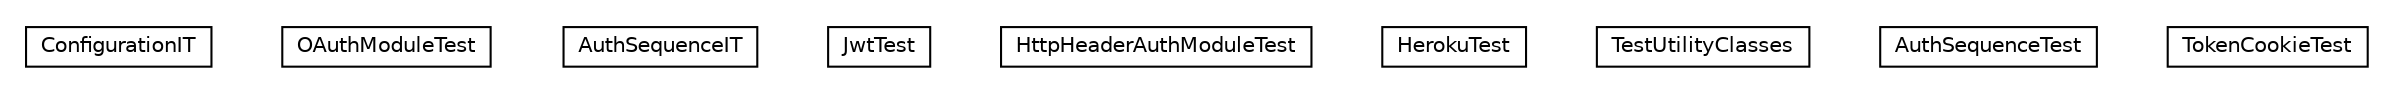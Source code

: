 #!/usr/local/bin/dot
#
# Class diagram 
# Generated by UMLGraph version R5_6-24-gf6e263 (http://www.umlgraph.org/)
#

digraph G {
	edge [fontname="Helvetica",fontsize=10,labelfontname="Helvetica",labelfontsize=10];
	node [fontname="Helvetica",fontsize=10,shape=plaintext];
	nodesep=0.25;
	ranksep=0.5;
	// net.trajano.auth.test.ConfigurationIT
	c0 [label=<<table title="net.trajano.auth.test.ConfigurationIT" border="0" cellborder="1" cellspacing="0" cellpadding="2" port="p" href="./ConfigurationIT.html">
		<tr><td><table border="0" cellspacing="0" cellpadding="1">
<tr><td align="center" balign="center"> ConfigurationIT </td></tr>
		</table></td></tr>
		</table>>, URL="./ConfigurationIT.html", fontname="Helvetica", fontcolor="black", fontsize=10.0];
	// net.trajano.auth.test.OAuthModuleTest
	c1 [label=<<table title="net.trajano.auth.test.OAuthModuleTest" border="0" cellborder="1" cellspacing="0" cellpadding="2" port="p" href="./OAuthModuleTest.html">
		<tr><td><table border="0" cellspacing="0" cellpadding="1">
<tr><td align="center" balign="center"> OAuthModuleTest </td></tr>
		</table></td></tr>
		</table>>, URL="./OAuthModuleTest.html", fontname="Helvetica", fontcolor="black", fontsize=10.0];
	// net.trajano.auth.test.AuthSequenceIT
	c2 [label=<<table title="net.trajano.auth.test.AuthSequenceIT" border="0" cellborder="1" cellspacing="0" cellpadding="2" port="p" href="./AuthSequenceIT.html">
		<tr><td><table border="0" cellspacing="0" cellpadding="1">
<tr><td align="center" balign="center"> AuthSequenceIT </td></tr>
		</table></td></tr>
		</table>>, URL="./AuthSequenceIT.html", fontname="Helvetica", fontcolor="black", fontsize=10.0];
	// net.trajano.auth.test.JwtTest
	c3 [label=<<table title="net.trajano.auth.test.JwtTest" border="0" cellborder="1" cellspacing="0" cellpadding="2" port="p" href="./JwtTest.html">
		<tr><td><table border="0" cellspacing="0" cellpadding="1">
<tr><td align="center" balign="center"> JwtTest </td></tr>
		</table></td></tr>
		</table>>, URL="./JwtTest.html", fontname="Helvetica", fontcolor="black", fontsize=10.0];
	// net.trajano.auth.test.HttpHeaderAuthModuleTest
	c4 [label=<<table title="net.trajano.auth.test.HttpHeaderAuthModuleTest" border="0" cellborder="1" cellspacing="0" cellpadding="2" port="p" href="./HttpHeaderAuthModuleTest.html">
		<tr><td><table border="0" cellspacing="0" cellpadding="1">
<tr><td align="center" balign="center"> HttpHeaderAuthModuleTest </td></tr>
		</table></td></tr>
		</table>>, URL="./HttpHeaderAuthModuleTest.html", fontname="Helvetica", fontcolor="black", fontsize=10.0];
	// net.trajano.auth.test.HerokuTest
	c5 [label=<<table title="net.trajano.auth.test.HerokuTest" border="0" cellborder="1" cellspacing="0" cellpadding="2" port="p" href="./HerokuTest.html">
		<tr><td><table border="0" cellspacing="0" cellpadding="1">
<tr><td align="center" balign="center"> HerokuTest </td></tr>
		</table></td></tr>
		</table>>, URL="./HerokuTest.html", fontname="Helvetica", fontcolor="black", fontsize=10.0];
	// net.trajano.auth.test.TestUtilityClasses
	c6 [label=<<table title="net.trajano.auth.test.TestUtilityClasses" border="0" cellborder="1" cellspacing="0" cellpadding="2" port="p" href="./TestUtilityClasses.html">
		<tr><td><table border="0" cellspacing="0" cellpadding="1">
<tr><td align="center" balign="center"> TestUtilityClasses </td></tr>
		</table></td></tr>
		</table>>, URL="./TestUtilityClasses.html", fontname="Helvetica", fontcolor="black", fontsize=10.0];
	// net.trajano.auth.test.AuthSequenceTest
	c7 [label=<<table title="net.trajano.auth.test.AuthSequenceTest" border="0" cellborder="1" cellspacing="0" cellpadding="2" port="p" href="./AuthSequenceTest.html">
		<tr><td><table border="0" cellspacing="0" cellpadding="1">
<tr><td align="center" balign="center"> AuthSequenceTest </td></tr>
		</table></td></tr>
		</table>>, URL="./AuthSequenceTest.html", fontname="Helvetica", fontcolor="black", fontsize=10.0];
	// net.trajano.auth.test.TokenCookieTest
	c8 [label=<<table title="net.trajano.auth.test.TokenCookieTest" border="0" cellborder="1" cellspacing="0" cellpadding="2" port="p" href="./TokenCookieTest.html">
		<tr><td><table border="0" cellspacing="0" cellpadding="1">
<tr><td align="center" balign="center"> TokenCookieTest </td></tr>
		</table></td></tr>
		</table>>, URL="./TokenCookieTest.html", fontname="Helvetica", fontcolor="black", fontsize=10.0];
}

